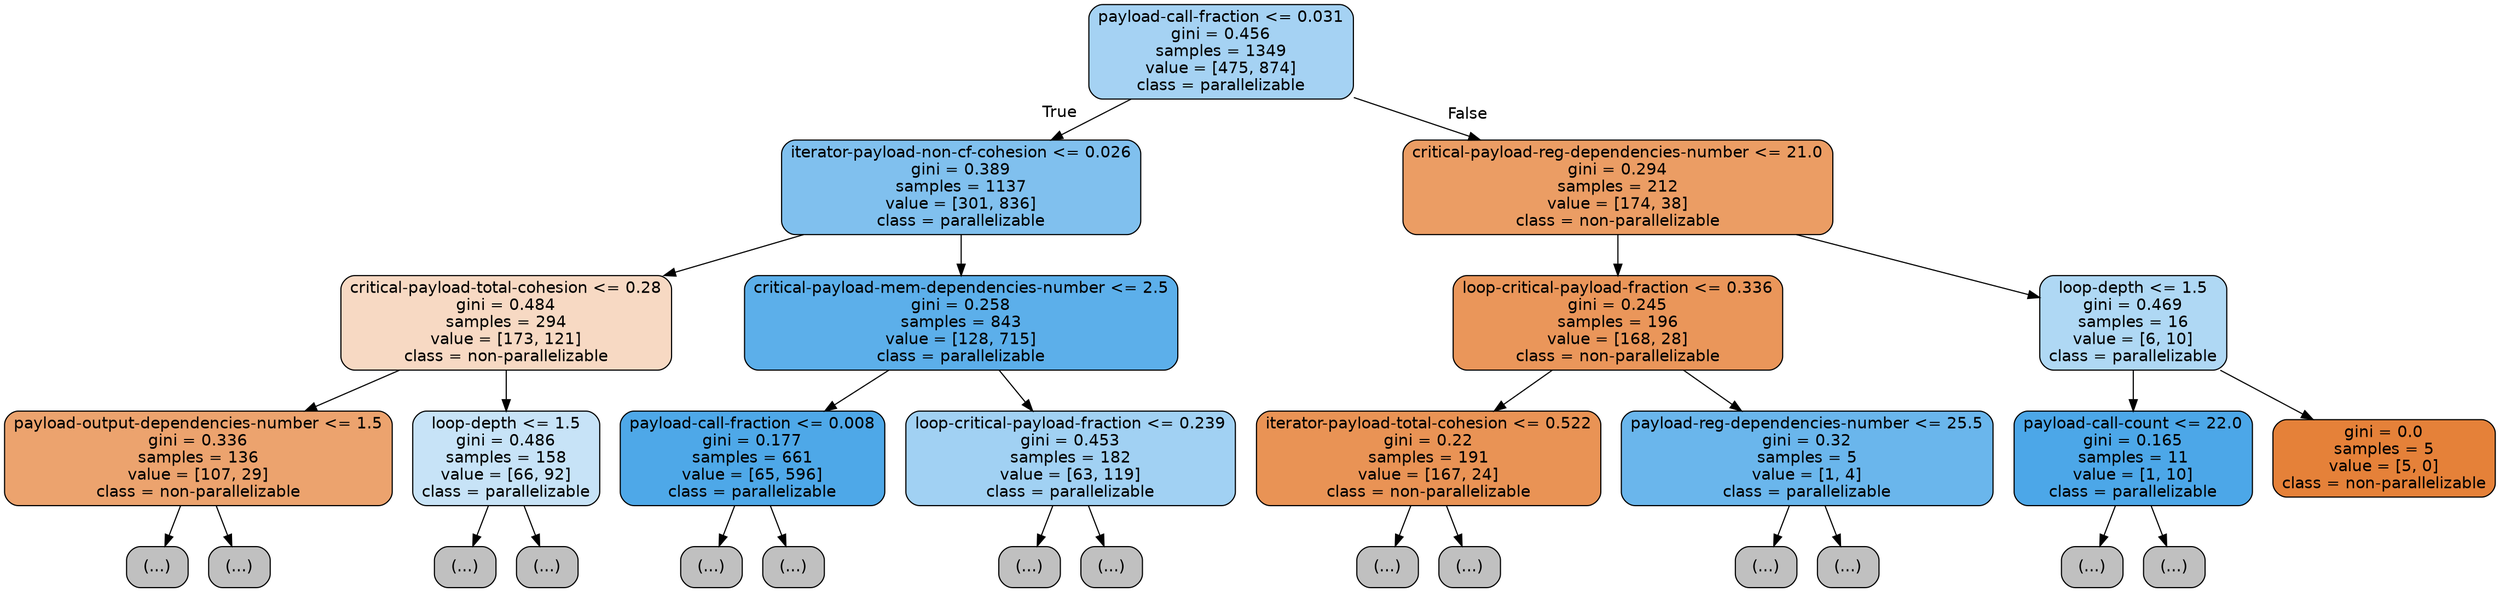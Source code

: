 digraph Tree {
node [shape=box, style="filled, rounded", color="black", fontname=helvetica] ;
edge [fontname=helvetica] ;
0 [label="payload-call-fraction <= 0.031\ngini = 0.456\nsamples = 1349\nvalue = [475, 874]\nclass = parallelizable", fillcolor="#399de574"] ;
1 [label="iterator-payload-non-cf-cohesion <= 0.026\ngini = 0.389\nsamples = 1137\nvalue = [301, 836]\nclass = parallelizable", fillcolor="#399de5a3"] ;
0 -> 1 [labeldistance=2.5, labelangle=45, headlabel="True"] ;
2 [label="critical-payload-total-cohesion <= 0.28\ngini = 0.484\nsamples = 294\nvalue = [173, 121]\nclass = non-parallelizable", fillcolor="#e581394d"] ;
1 -> 2 ;
3 [label="payload-output-dependencies-number <= 1.5\ngini = 0.336\nsamples = 136\nvalue = [107, 29]\nclass = non-parallelizable", fillcolor="#e58139ba"] ;
2 -> 3 ;
4 [label="(...)", fillcolor="#C0C0C0"] ;
3 -> 4 ;
29 [label="(...)", fillcolor="#C0C0C0"] ;
3 -> 29 ;
38 [label="loop-depth <= 1.5\ngini = 0.486\nsamples = 158\nvalue = [66, 92]\nclass = parallelizable", fillcolor="#399de548"] ;
2 -> 38 ;
39 [label="(...)", fillcolor="#C0C0C0"] ;
38 -> 39 ;
46 [label="(...)", fillcolor="#C0C0C0"] ;
38 -> 46 ;
63 [label="critical-payload-mem-dependencies-number <= 2.5\ngini = 0.258\nsamples = 843\nvalue = [128, 715]\nclass = parallelizable", fillcolor="#399de5d1"] ;
1 -> 63 ;
64 [label="payload-call-fraction <= 0.008\ngini = 0.177\nsamples = 661\nvalue = [65, 596]\nclass = parallelizable", fillcolor="#399de5e3"] ;
63 -> 64 ;
65 [label="(...)", fillcolor="#C0C0C0"] ;
64 -> 65 ;
168 [label="(...)", fillcolor="#C0C0C0"] ;
64 -> 168 ;
175 [label="loop-critical-payload-fraction <= 0.239\ngini = 0.453\nsamples = 182\nvalue = [63, 119]\nclass = parallelizable", fillcolor="#399de578"] ;
63 -> 175 ;
176 [label="(...)", fillcolor="#C0C0C0"] ;
175 -> 176 ;
209 [label="(...)", fillcolor="#C0C0C0"] ;
175 -> 209 ;
230 [label="critical-payload-reg-dependencies-number <= 21.0\ngini = 0.294\nsamples = 212\nvalue = [174, 38]\nclass = non-parallelizable", fillcolor="#e58139c7"] ;
0 -> 230 [labeldistance=2.5, labelangle=-45, headlabel="False"] ;
231 [label="loop-critical-payload-fraction <= 0.336\ngini = 0.245\nsamples = 196\nvalue = [168, 28]\nclass = non-parallelizable", fillcolor="#e58139d4"] ;
230 -> 231 ;
232 [label="iterator-payload-total-cohesion <= 0.522\ngini = 0.22\nsamples = 191\nvalue = [167, 24]\nclass = non-parallelizable", fillcolor="#e58139da"] ;
231 -> 232 ;
233 [label="(...)", fillcolor="#C0C0C0"] ;
232 -> 233 ;
264 [label="(...)", fillcolor="#C0C0C0"] ;
232 -> 264 ;
267 [label="payload-reg-dependencies-number <= 25.5\ngini = 0.32\nsamples = 5\nvalue = [1, 4]\nclass = parallelizable", fillcolor="#399de5bf"] ;
231 -> 267 ;
268 [label="(...)", fillcolor="#C0C0C0"] ;
267 -> 268 ;
269 [label="(...)", fillcolor="#C0C0C0"] ;
267 -> 269 ;
270 [label="loop-depth <= 1.5\ngini = 0.469\nsamples = 16\nvalue = [6, 10]\nclass = parallelizable", fillcolor="#399de566"] ;
230 -> 270 ;
271 [label="payload-call-count <= 22.0\ngini = 0.165\nsamples = 11\nvalue = [1, 10]\nclass = parallelizable", fillcolor="#399de5e6"] ;
270 -> 271 ;
272 [label="(...)", fillcolor="#C0C0C0"] ;
271 -> 272 ;
273 [label="(...)", fillcolor="#C0C0C0"] ;
271 -> 273 ;
274 [label="gini = 0.0\nsamples = 5\nvalue = [5, 0]\nclass = non-parallelizable", fillcolor="#e58139ff"] ;
270 -> 274 ;
}
